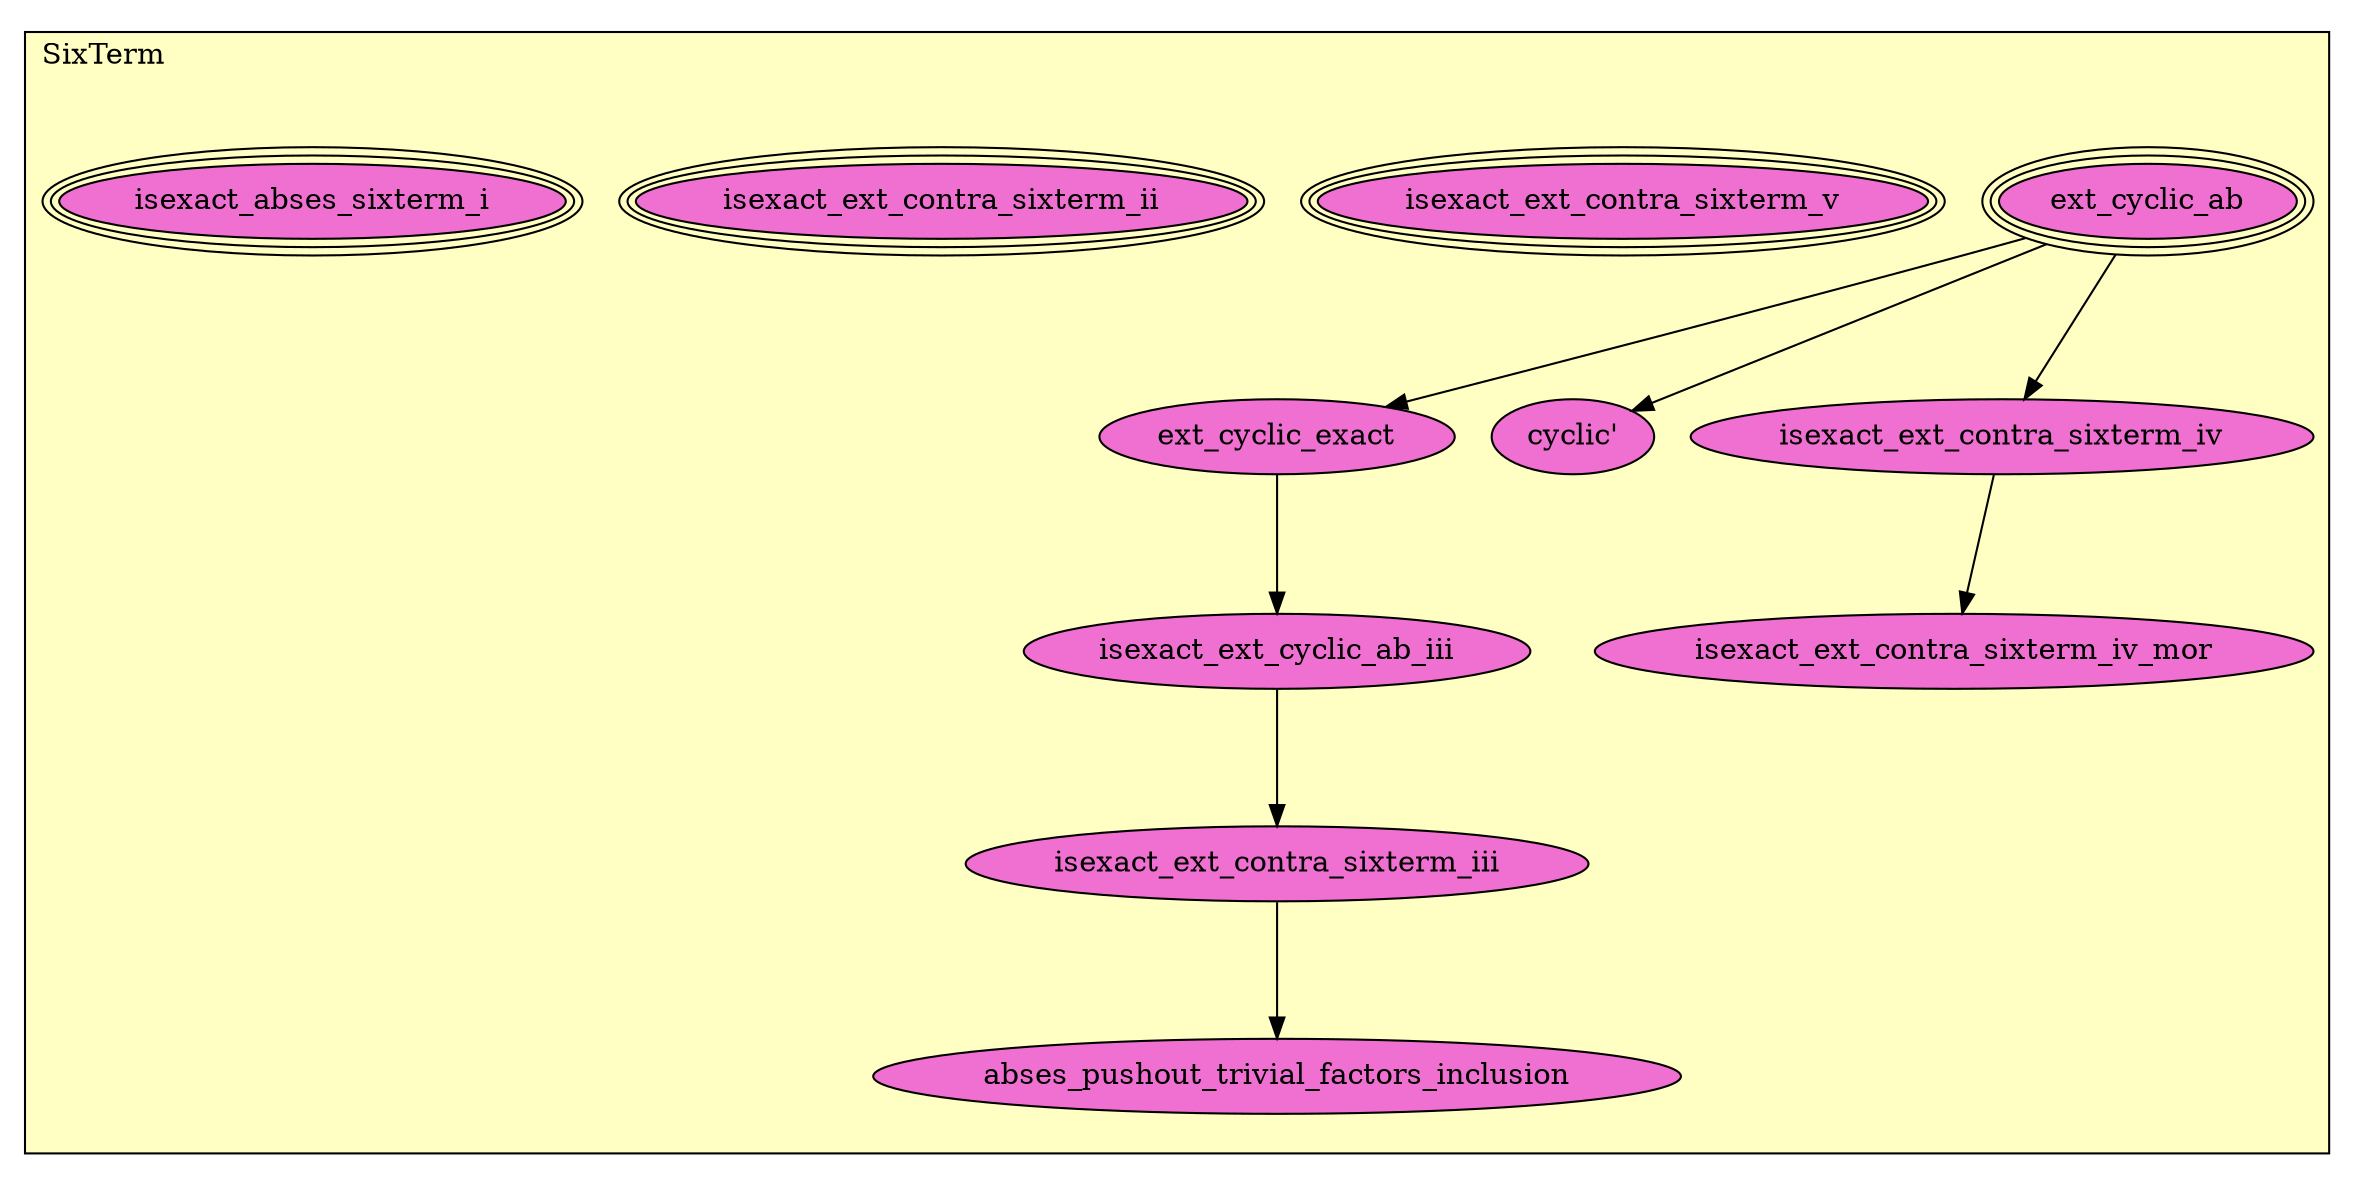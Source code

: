 digraph HoTT_Algebra_AbSES_SixTerm {
  graph [ratio=0.5]
  node [style=filled]
SixTerm_ext_cyclic_ab [label="ext_cyclic_ab", URL=<SixTerm.html#ext_cyclic_ab>, peripheries=3, fillcolor="#F070D1"] ;
SixTerm_ext_cyclic_exact [label="ext_cyclic_exact", URL=<SixTerm.html#ext_cyclic_exact>, fillcolor="#F070D1"] ;
SixTerm_isexact_ext_cyclic_ab_iii [label="isexact_ext_cyclic_ab_iii", URL=<SixTerm.html#isexact_ext_cyclic_ab_iii>, fillcolor="#F070D1"] ;
SixTerm_cyclic_ [label="cyclic'", URL=<SixTerm.html#cyclic'>, fillcolor="#F070D1"] ;
SixTerm_isexact_ext_contra_sixterm_v [label="isexact_ext_contra_sixterm_v", URL=<SixTerm.html#isexact_ext_contra_sixterm_v>, peripheries=3, fillcolor="#F070D1"] ;
SixTerm_isexact_ext_contra_sixterm_iv [label="isexact_ext_contra_sixterm_iv", URL=<SixTerm.html#isexact_ext_contra_sixterm_iv>, fillcolor="#F070D1"] ;
SixTerm_isexact_ext_contra_sixterm_iv_mor [label="isexact_ext_contra_sixterm_iv_mor", URL=<SixTerm.html#isexact_ext_contra_sixterm_iv_mor>, fillcolor="#F070D1"] ;
SixTerm_isexact_ext_contra_sixterm_iii [label="isexact_ext_contra_sixterm_iii", URL=<SixTerm.html#isexact_ext_contra_sixterm_iii>, fillcolor="#F070D1"] ;
SixTerm_abses_pushout_trivial_factors_inclusion [label="abses_pushout_trivial_factors_inclusion", URL=<SixTerm.html#abses_pushout_trivial_factors_inclusion>, fillcolor="#F070D1"] ;
SixTerm_isexact_ext_contra_sixterm_ii [label="isexact_ext_contra_sixterm_ii", URL=<SixTerm.html#isexact_ext_contra_sixterm_ii>, peripheries=3, fillcolor="#F070D1"] ;
SixTerm_isexact_abses_sixterm_i [label="isexact_abses_sixterm_i", URL=<SixTerm.html#isexact_abses_sixterm_i>, peripheries=3, fillcolor="#F070D1"] ;
  SixTerm_ext_cyclic_ab -> SixTerm_ext_cyclic_exact [] ;
  SixTerm_ext_cyclic_ab -> SixTerm_cyclic_ [] ;
  SixTerm_ext_cyclic_ab -> SixTerm_isexact_ext_contra_sixterm_iv [] ;
  SixTerm_ext_cyclic_exact -> SixTerm_isexact_ext_cyclic_ab_iii [] ;
  SixTerm_isexact_ext_cyclic_ab_iii -> SixTerm_isexact_ext_contra_sixterm_iii [] ;
  SixTerm_isexact_ext_contra_sixterm_iv -> SixTerm_isexact_ext_contra_sixterm_iv_mor [] ;
  SixTerm_isexact_ext_contra_sixterm_iii -> SixTerm_abses_pushout_trivial_factors_inclusion [] ;
subgraph cluster_SixTerm { label="SixTerm"; fillcolor="#FFFFC3"; labeljust=l; style=filled 
SixTerm_isexact_abses_sixterm_i; SixTerm_isexact_ext_contra_sixterm_ii; SixTerm_abses_pushout_trivial_factors_inclusion; SixTerm_isexact_ext_contra_sixterm_iii; SixTerm_isexact_ext_contra_sixterm_iv_mor; SixTerm_isexact_ext_contra_sixterm_iv; SixTerm_isexact_ext_contra_sixterm_v; SixTerm_cyclic_; SixTerm_isexact_ext_cyclic_ab_iii; SixTerm_ext_cyclic_exact; SixTerm_ext_cyclic_ab; };
} /* END */
